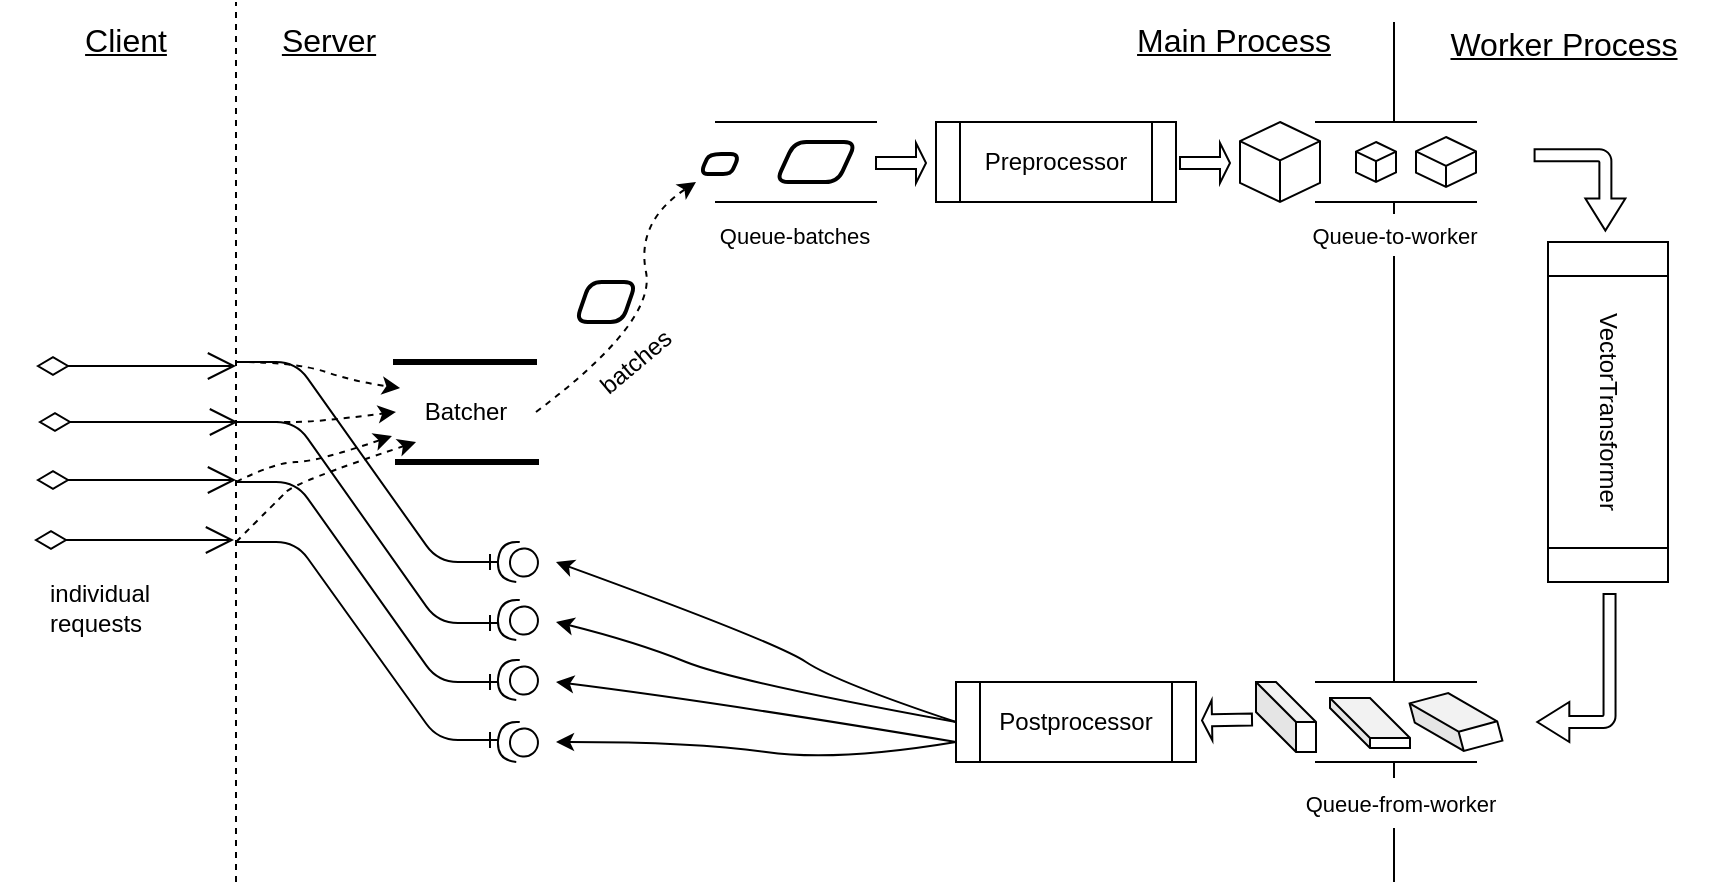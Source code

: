 <mxfile version="12.9.11" type="device"><diagram id="_-2GfTCK5fo-hrqBHBLa" name="Page-1"><mxGraphModel dx="1939" dy="727" grid="1" gridSize="10" guides="1" tooltips="1" connect="1" arrows="1" fold="1" page="1" pageScale="1" pageWidth="850" pageHeight="1100" math="0" shadow="0"><root><mxCell id="0"/><mxCell id="1" parent="0"/><mxCell id="RRMnm7h4SaGUmMlELlEW-1" value="" style="endArrow=none;html=1;" edge="1" parent="1"><mxGeometry width="50" height="50" relative="1" as="geometry"><mxPoint x="619" y="460" as="sourcePoint"/><mxPoint x="619" y="30" as="targetPoint"/></mxGeometry></mxCell><mxCell id="RRMnm7h4SaGUmMlELlEW-5" value="VectorTransformer" style="shape=process;whiteSpace=wrap;html=1;backgroundOutline=1;rotation=90;" vertex="1" parent="1"><mxGeometry x="641" y="195" width="170" height="60" as="geometry"/></mxCell><mxCell id="RRMnm7h4SaGUmMlELlEW-7" value="Batcher" style="shape=partialRectangle;whiteSpace=wrap;html=1;left=0;right=0;fillColor=none;dashed=1;strokeWidth=3;dashPattern=1 1;" vertex="1" parent="1"><mxGeometry x="120" y="200" width="70" height="50" as="geometry"/></mxCell><mxCell id="RRMnm7h4SaGUmMlELlEW-8" value="" style="shape=partialRectangle;whiteSpace=wrap;html=1;left=0;right=0;" vertex="1" parent="1"><mxGeometry x="580" y="80" width="80" height="40" as="geometry"/></mxCell><mxCell id="RRMnm7h4SaGUmMlELlEW-9" value="" style="shape=partialRectangle;whiteSpace=wrap;html=1;left=0;right=0;" vertex="1" parent="1"><mxGeometry x="580" y="360" width="80" height="40" as="geometry"/></mxCell><mxCell id="RRMnm7h4SaGUmMlELlEW-21" value="" style="endArrow=open;html=1;endSize=12;startArrow=diamondThin;startSize=14;startFill=0;edgeStyle=orthogonalEdgeStyle;align=left;verticalAlign=bottom;" edge="1" parent="1"><mxGeometry x="-1" y="3" relative="1" as="geometry"><mxPoint x="-60" y="202" as="sourcePoint"/><mxPoint x="40" y="202" as="targetPoint"/></mxGeometry></mxCell><mxCell id="RRMnm7h4SaGUmMlELlEW-24" value="&lt;div&gt;Preprocessor&lt;/div&gt;" style="shape=process;whiteSpace=wrap;html=1;backgroundOutline=1;" vertex="1" parent="1"><mxGeometry x="390" y="80" width="120" height="40" as="geometry"/></mxCell><mxCell id="RRMnm7h4SaGUmMlELlEW-25" value="" style="shape=parallelogram;html=1;strokeWidth=2;perimeter=parallelogramPerimeter;whiteSpace=wrap;rounded=1;arcSize=12;size=0.23;" vertex="1" parent="1"><mxGeometry x="210" y="160" width="30" height="20" as="geometry"/></mxCell><mxCell id="RRMnm7h4SaGUmMlELlEW-27" value="" style="whiteSpace=wrap;html=1;shape=mxgraph.basic.isocube;isoAngle=15;" vertex="1" parent="1"><mxGeometry x="630" y="87.5" width="30" height="25" as="geometry"/></mxCell><mxCell id="RRMnm7h4SaGUmMlELlEW-28" value="" style="whiteSpace=wrap;html=1;shape=mxgraph.basic.isocube;isoAngle=15;" vertex="1" parent="1"><mxGeometry x="600" y="90" width="20" height="20" as="geometry"/></mxCell><mxCell id="RRMnm7h4SaGUmMlELlEW-29" value="" style="whiteSpace=wrap;html=1;shape=mxgraph.basic.isocube;isoAngle=15;" vertex="1" parent="1"><mxGeometry x="542" y="80" width="40" height="40" as="geometry"/></mxCell><mxCell id="RRMnm7h4SaGUmMlELlEW-36" value="" style="shape=partialRectangle;whiteSpace=wrap;html=1;left=0;right=0;" vertex="1" parent="1"><mxGeometry x="280" y="80" width="80" height="40" as="geometry"/></mxCell><mxCell id="RRMnm7h4SaGUmMlELlEW-37" value="" style="shape=parallelogram;html=1;strokeWidth=2;perimeter=parallelogramPerimeter;whiteSpace=wrap;rounded=1;arcSize=12;size=0.23;" vertex="1" parent="1"><mxGeometry x="272" y="96" width="20" height="10" as="geometry"/></mxCell><mxCell id="RRMnm7h4SaGUmMlELlEW-38" value="" style="shape=parallelogram;html=1;strokeWidth=2;perimeter=parallelogramPerimeter;whiteSpace=wrap;rounded=1;arcSize=12;size=0.23;" vertex="1" parent="1"><mxGeometry x="310" y="90" width="40" height="20" as="geometry"/></mxCell><mxCell id="RRMnm7h4SaGUmMlELlEW-43" value="" style="endArrow=open;html=1;endSize=12;startArrow=diamondThin;startSize=14;startFill=0;edgeStyle=orthogonalEdgeStyle;align=left;verticalAlign=bottom;" edge="1" parent="1"><mxGeometry x="-1" y="3" relative="1" as="geometry"><mxPoint x="-59" y="230" as="sourcePoint"/><mxPoint x="41" y="230" as="targetPoint"/></mxGeometry></mxCell><mxCell id="RRMnm7h4SaGUmMlELlEW-44" value="" style="endArrow=open;html=1;endSize=12;startArrow=diamondThin;startSize=14;startFill=0;edgeStyle=orthogonalEdgeStyle;align=left;verticalAlign=bottom;" edge="1" parent="1"><mxGeometry x="-1" y="3" relative="1" as="geometry"><mxPoint x="-60" y="259" as="sourcePoint"/><mxPoint x="40" y="259" as="targetPoint"/></mxGeometry></mxCell><mxCell id="RRMnm7h4SaGUmMlELlEW-45" value="" style="endArrow=open;html=1;endSize=12;startArrow=diamondThin;startSize=14;startFill=0;edgeStyle=orthogonalEdgeStyle;align=left;verticalAlign=bottom;" edge="1" parent="1"><mxGeometry x="-1" y="3" relative="1" as="geometry"><mxPoint x="-61" y="289" as="sourcePoint"/><mxPoint x="39" y="289" as="targetPoint"/></mxGeometry></mxCell><mxCell id="RRMnm7h4SaGUmMlELlEW-46" value="" style="endArrow=none;html=1;dashed=1;" edge="1" parent="1"><mxGeometry width="50" height="50" relative="1" as="geometry"><mxPoint x="40" y="460" as="sourcePoint"/><mxPoint x="40" y="20" as="targetPoint"/></mxGeometry></mxCell><mxCell id="RRMnm7h4SaGUmMlELlEW-48" value="individual requests" style="text;html=1;strokeColor=none;fillColor=none;align=left;verticalAlign=middle;whiteSpace=wrap;rounded=0;" vertex="1" parent="1"><mxGeometry x="-55" y="313" width="40" height="20" as="geometry"/></mxCell><mxCell id="RRMnm7h4SaGUmMlELlEW-49" value="" style="curved=1;endArrow=classic;html=1;dashed=1;entryX=0.029;entryY=0.26;entryDx=0;entryDy=0;entryPerimeter=0;" edge="1" parent="1" target="RRMnm7h4SaGUmMlELlEW-7"><mxGeometry width="50" height="50" relative="1" as="geometry"><mxPoint x="40" y="200" as="sourcePoint"/><mxPoint x="80" y="260" as="targetPoint"/><Array as="points"><mxPoint x="70" y="200"/><mxPoint x="100" y="210"/></Array></mxGeometry></mxCell><mxCell id="RRMnm7h4SaGUmMlELlEW-51" value="" style="curved=1;endArrow=classic;html=1;dashed=1;entryX=0;entryY=0.5;entryDx=0;entryDy=0;" edge="1" parent="1" target="RRMnm7h4SaGUmMlELlEW-7"><mxGeometry width="50" height="50" relative="1" as="geometry"><mxPoint x="40" y="230" as="sourcePoint"/><mxPoint x="110" y="230" as="targetPoint"/><Array as="points"><mxPoint x="60" y="230"/><mxPoint x="80" y="230"/></Array></mxGeometry></mxCell><mxCell id="RRMnm7h4SaGUmMlELlEW-52" value="" style="curved=1;endArrow=classic;html=1;dashed=1;entryX=-0.029;entryY=0.74;entryDx=0;entryDy=0;entryPerimeter=0;" edge="1" parent="1" target="RRMnm7h4SaGUmMlELlEW-7"><mxGeometry width="50" height="50" relative="1" as="geometry"><mxPoint x="40" y="260" as="sourcePoint"/><mxPoint x="110" y="240" as="targetPoint"/><Array as="points"><mxPoint x="60" y="250"/><mxPoint x="80" y="250"/></Array></mxGeometry></mxCell><mxCell id="RRMnm7h4SaGUmMlELlEW-53" value="" style="curved=1;endArrow=classic;html=1;dashed=1;entryX=0.143;entryY=0.8;entryDx=0;entryDy=0;entryPerimeter=0;" edge="1" parent="1" target="RRMnm7h4SaGUmMlELlEW-7"><mxGeometry width="50" height="50" relative="1" as="geometry"><mxPoint x="40" y="290" as="sourcePoint"/><mxPoint x="110" y="250" as="targetPoint"/><Array as="points"><mxPoint x="60" y="270"/><mxPoint x="70" y="260"/></Array></mxGeometry></mxCell><mxCell id="RRMnm7h4SaGUmMlELlEW-61" value="" style="curved=1;endArrow=classic;html=1;dashed=1;exitX=1;exitY=0.5;exitDx=0;exitDy=0;" edge="1" parent="1" source="RRMnm7h4SaGUmMlELlEW-7"><mxGeometry width="50" height="50" relative="1" as="geometry"><mxPoint x="200" y="230" as="sourcePoint"/><mxPoint x="270" y="110" as="targetPoint"/><Array as="points"><mxPoint x="250" y="180"/><mxPoint x="240" y="130"/></Array></mxGeometry></mxCell><mxCell id="RRMnm7h4SaGUmMlELlEW-62" value="batches" style="text;html=1;strokeColor=none;fillColor=none;align=center;verticalAlign=middle;whiteSpace=wrap;rounded=0;dashed=1;dashPattern=1 1;rotation=-40;" vertex="1" parent="1"><mxGeometry x="220" y="190" width="40" height="20" as="geometry"/></mxCell><mxCell id="RRMnm7h4SaGUmMlELlEW-65" value="" style="shape=singleArrow;whiteSpace=wrap;html=1;strokeWidth=1;align=left;" vertex="1" parent="1"><mxGeometry x="360" y="90.5" width="25" height="20" as="geometry"/></mxCell><mxCell id="RRMnm7h4SaGUmMlELlEW-67" value="" style="shape=singleArrow;whiteSpace=wrap;html=1;strokeWidth=1;align=left;" vertex="1" parent="1"><mxGeometry x="512" y="90.5" width="25" height="20" as="geometry"/></mxCell><mxCell id="RRMnm7h4SaGUmMlELlEW-68" value="&lt;div&gt;Postprocessor&lt;/div&gt;" style="shape=process;whiteSpace=wrap;html=1;backgroundOutline=1;" vertex="1" parent="1"><mxGeometry x="400" y="360" width="120" height="40" as="geometry"/></mxCell><mxCell id="RRMnm7h4SaGUmMlELlEW-69" value="" style="shape=cube;whiteSpace=wrap;html=1;boundedLbl=1;backgroundOutline=1;darkOpacity=0.05;darkOpacity2=0.1;strokeWidth=1;align=left;" vertex="1" parent="1"><mxGeometry x="587" y="368" width="40" height="25" as="geometry"/></mxCell><mxCell id="RRMnm7h4SaGUmMlELlEW-71" value="" style="shape=cube;whiteSpace=wrap;html=1;boundedLbl=1;backgroundOutline=1;darkOpacity=0.05;darkOpacity2=0.1;strokeWidth=1;align=left;rotation=-15;" vertex="1" parent="1"><mxGeometry x="630" y="365" width="40" height="30" as="geometry"/></mxCell><mxCell id="RRMnm7h4SaGUmMlELlEW-72" value="" style="shape=cube;whiteSpace=wrap;html=1;boundedLbl=1;backgroundOutline=1;darkOpacity=0.05;darkOpacity2=0.1;strokeWidth=1;align=left;" vertex="1" parent="1"><mxGeometry x="550" y="360" width="30" height="35" as="geometry"/></mxCell><mxCell id="RRMnm7h4SaGUmMlELlEW-75" value="" style="shape=singleArrow;whiteSpace=wrap;html=1;strokeWidth=1;align=left;rotation=-181;" vertex="1" parent="1"><mxGeometry x="523" y="369" width="25" height="20" as="geometry"/></mxCell><mxCell id="RRMnm7h4SaGUmMlELlEW-76" value="Main Process" style="text;html=1;strokeColor=none;fillColor=none;align=center;verticalAlign=middle;whiteSpace=wrap;rounded=0;fontSize=16;fontStyle=4" vertex="1" parent="1"><mxGeometry x="480" y="24" width="118" height="30" as="geometry"/></mxCell><mxCell id="RRMnm7h4SaGUmMlELlEW-77" value="Worker Process" style="text;html=1;strokeColor=none;fillColor=none;align=center;verticalAlign=middle;whiteSpace=wrap;rounded=0;fontSize=16;fontStyle=4" vertex="1" parent="1"><mxGeometry x="632" y="26" width="144" height="30" as="geometry"/></mxCell><mxCell id="RRMnm7h4SaGUmMlELlEW-81" value="" style="shape=providedRequiredInterface;html=1;verticalLabelPosition=bottom;strokeWidth=1;fontSize=16;align=left;rotation=-175;" vertex="1" parent="1"><mxGeometry x="171" y="290" width="20" height="20" as="geometry"/></mxCell><mxCell id="RRMnm7h4SaGUmMlELlEW-83" value="" style="shape=providedRequiredInterface;html=1;verticalLabelPosition=bottom;strokeWidth=1;fontSize=16;align=left;rotation=-175;" vertex="1" parent="1"><mxGeometry x="171" y="319" width="20" height="20" as="geometry"/></mxCell><mxCell id="RRMnm7h4SaGUmMlELlEW-84" value="" style="shape=providedRequiredInterface;html=1;verticalLabelPosition=bottom;strokeWidth=1;fontSize=16;align=left;rotation=-175;" vertex="1" parent="1"><mxGeometry x="171" y="349" width="20" height="20" as="geometry"/></mxCell><mxCell id="RRMnm7h4SaGUmMlELlEW-85" value="" style="shape=providedRequiredInterface;html=1;verticalLabelPosition=bottom;strokeWidth=1;fontSize=16;align=left;rotation=-175;" vertex="1" parent="1"><mxGeometry x="171" y="380" width="20" height="20" as="geometry"/></mxCell><mxCell id="RRMnm7h4SaGUmMlELlEW-87" value="" style="edgeStyle=entityRelationEdgeStyle;fontSize=12;html=1;endArrow=ERone;endFill=1;" edge="1" parent="1"><mxGeometry width="100" height="100" relative="1" as="geometry"><mxPoint x="40" y="200" as="sourcePoint"/><mxPoint x="171" y="300" as="targetPoint"/></mxGeometry></mxCell><mxCell id="RRMnm7h4SaGUmMlELlEW-88" value="" style="edgeStyle=entityRelationEdgeStyle;fontSize=12;html=1;endArrow=ERone;endFill=1;" edge="1" parent="1"><mxGeometry width="100" height="100" relative="1" as="geometry"><mxPoint x="40" y="230" as="sourcePoint"/><mxPoint x="171" y="330.5" as="targetPoint"/></mxGeometry></mxCell><mxCell id="RRMnm7h4SaGUmMlELlEW-90" value="" style="edgeStyle=entityRelationEdgeStyle;fontSize=12;html=1;endArrow=ERone;endFill=1;" edge="1" parent="1"><mxGeometry width="100" height="100" relative="1" as="geometry"><mxPoint x="40" y="260" as="sourcePoint"/><mxPoint x="171" y="360" as="targetPoint"/></mxGeometry></mxCell><mxCell id="RRMnm7h4SaGUmMlELlEW-91" value="" style="edgeStyle=entityRelationEdgeStyle;fontSize=12;html=1;endArrow=ERone;endFill=1;" edge="1" parent="1"><mxGeometry width="100" height="100" relative="1" as="geometry"><mxPoint x="40" y="290" as="sourcePoint"/><mxPoint x="171" y="389" as="targetPoint"/></mxGeometry></mxCell><mxCell id="RRMnm7h4SaGUmMlELlEW-92" value="" style="curved=1;endArrow=classic;html=1;fontSize=16;exitX=0;exitY=0.5;exitDx=0;exitDy=0;" edge="1" parent="1" source="RRMnm7h4SaGUmMlELlEW-68"><mxGeometry width="50" height="50" relative="1" as="geometry"><mxPoint x="390" y="370" as="sourcePoint"/><mxPoint x="200" y="300" as="targetPoint"/><Array as="points"><mxPoint x="340" y="360"/><mxPoint x="310" y="340"/></Array></mxGeometry></mxCell><mxCell id="RRMnm7h4SaGUmMlELlEW-93" value="" style="curved=1;endArrow=classic;html=1;fontSize=16;exitX=0;exitY=0.5;exitDx=0;exitDy=0;" edge="1" parent="1" source="RRMnm7h4SaGUmMlELlEW-68"><mxGeometry width="50" height="50" relative="1" as="geometry"><mxPoint x="390" y="380" as="sourcePoint"/><mxPoint x="200" y="330" as="targetPoint"/><Array as="points"><mxPoint x="290" y="360"/><mxPoint x="240" y="340"/></Array></mxGeometry></mxCell><mxCell id="RRMnm7h4SaGUmMlELlEW-94" value="" style="curved=1;endArrow=classic;html=1;fontSize=16;" edge="1" parent="1"><mxGeometry width="50" height="50" relative="1" as="geometry"><mxPoint x="400" y="390" as="sourcePoint"/><mxPoint x="200" y="360" as="targetPoint"/><Array as="points"><mxPoint x="280" y="370"/></Array></mxGeometry></mxCell><mxCell id="RRMnm7h4SaGUmMlELlEW-95" value="" style="curved=1;endArrow=classic;html=1;fontSize=16;exitX=0;exitY=0.75;exitDx=0;exitDy=0;" edge="1" parent="1" source="RRMnm7h4SaGUmMlELlEW-68"><mxGeometry width="50" height="50" relative="1" as="geometry"><mxPoint x="390" y="390" as="sourcePoint"/><mxPoint x="200" y="390" as="targetPoint"/><Array as="points"><mxPoint x="340" y="400"/><mxPoint x="270" y="390"/></Array></mxGeometry></mxCell><mxCell id="RRMnm7h4SaGUmMlELlEW-96" value="Server" style="text;html=1;strokeColor=none;fillColor=none;align=center;verticalAlign=middle;whiteSpace=wrap;rounded=0;fontSize=16;fontStyle=4" vertex="1" parent="1"><mxGeometry x="53" y="24" width="67" height="30" as="geometry"/></mxCell><mxCell id="RRMnm7h4SaGUmMlELlEW-97" value="Client" style="text;html=1;strokeColor=none;fillColor=none;align=center;verticalAlign=middle;whiteSpace=wrap;rounded=0;fontSize=16;fontStyle=4" vertex="1" parent="1"><mxGeometry x="-50" y="24" width="70" height="30" as="geometry"/></mxCell><mxCell id="RRMnm7h4SaGUmMlELlEW-98" value="" style="html=1;shadow=0;dashed=0;align=center;verticalAlign=middle;shape=mxgraph.arrows2.bendArrow;dy=3;dx=16;notch=0;arrowHead=20;rounded=1;strokeWidth=1;fontSize=16;rotation=90;" vertex="1" parent="1"><mxGeometry x="691.64" y="91.22" width="40.7" height="45.4" as="geometry"/></mxCell><mxCell id="RRMnm7h4SaGUmMlELlEW-102" value="" style="html=1;shadow=0;dashed=0;align=center;verticalAlign=middle;shape=mxgraph.arrows2.bendArrow;dy=3;dx=16;notch=0;arrowHead=20;rounded=1;strokeWidth=1;fontSize=16;rotation=-180;" vertex="1" parent="1"><mxGeometry x="690.66" y="316" width="39.11" height="74" as="geometry"/></mxCell><mxCell id="RRMnm7h4SaGUmMlELlEW-104" value="Queue-to-worker" style="text;html=1;strokeColor=none;fillColor=#ffffff;align=center;verticalAlign=middle;whiteSpace=wrap;rounded=0;fontSize=11;labelBackgroundColor=#ffffff;" vertex="1" parent="1"><mxGeometry x="564.66" y="126" width="109.34" height="21" as="geometry"/></mxCell><mxCell id="RRMnm7h4SaGUmMlELlEW-105" value="Queue-from-worker" style="text;html=1;strokeColor=none;fillColor=#ffffff;align=center;verticalAlign=middle;whiteSpace=wrap;rounded=0;fontSize=11;labelBackgroundColor=#ffffff;" vertex="1" parent="1"><mxGeometry x="562.66" y="408" width="119.34" height="25" as="geometry"/></mxCell><mxCell id="RRMnm7h4SaGUmMlELlEW-106" value="Queue-batches" style="text;html=1;strokeColor=none;fillColor=#ffffff;align=center;verticalAlign=middle;whiteSpace=wrap;rounded=0;fontSize=11;labelBackgroundColor=#ffffff;" vertex="1" parent="1"><mxGeometry x="265.33" y="126" width="109.34" height="21" as="geometry"/></mxCell></root></mxGraphModel></diagram></mxfile>